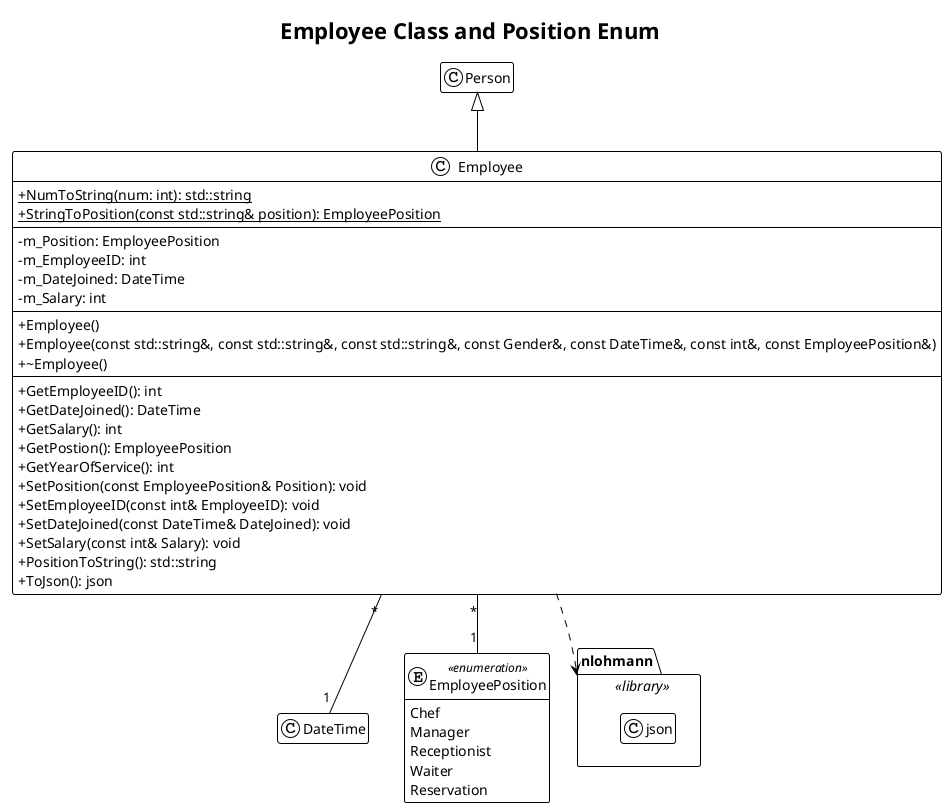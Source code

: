 @startuml
!theme plain
skinparam classAttributeIconSize 0
hide empty members
title Employee Class and Position Enum

' Forward-declare dependencies for context
class Person
class DateTime
package "nlohmann" as JSON_Lib <<library>> {
  class json
}

' The EmployeePosition enumeration
enum EmployeePosition <<enumeration>> {
  Chef
  Manager
  Receptionist
  Waiter
  Reservation
}

' The Employee class
class Employee {
  ' --- Static Methods ---
  + {static} NumToString(num: int): std::string
  + {static} StringToPosition(const std::string& position): EmployeePosition
  --
  ' --- Instance Members ---
  - m_Position: EmployeePosition
  - m_EmployeeID: int
  - m_DateJoined: DateTime
  - m_Salary: int
  --
  ' --- Constructor & Destructor ---
  + Employee()
  + Employee(const std::string&, const std::string&, const std::string&, const Gender&, const DateTime&, const int&, const EmployeePosition&)
  + ~Employee()
  --
  ' --- Public Methods ---
  + GetEmployeeID(): int
  + GetDateJoined(): DateTime
  + GetSalary(): int
  + GetPostion(): EmployeePosition
  + GetYearOfService(): int
  + SetPosition(const EmployeePosition& Position): void
  + SetEmployeeID(const int& EmployeeID): void
  + SetDateJoined(const DateTime& DateJoined): void
  + SetSalary(const int& Salary): void
  + PositionToString(): std::string
  + ToJson(): json
}

' --- Relationships ---

' Inheritance: Employee "is-a" Person
Person <|-- Employee

' Composition: An Employee has an EmployeePosition and a DateTime for their join date.
Employee "*"-- "1" EmployeePosition
Employee "*"-- "1" DateTime

' Dependency: Employee depends on the json library for serialization.
Employee ..> JSON_Lib

@enduml